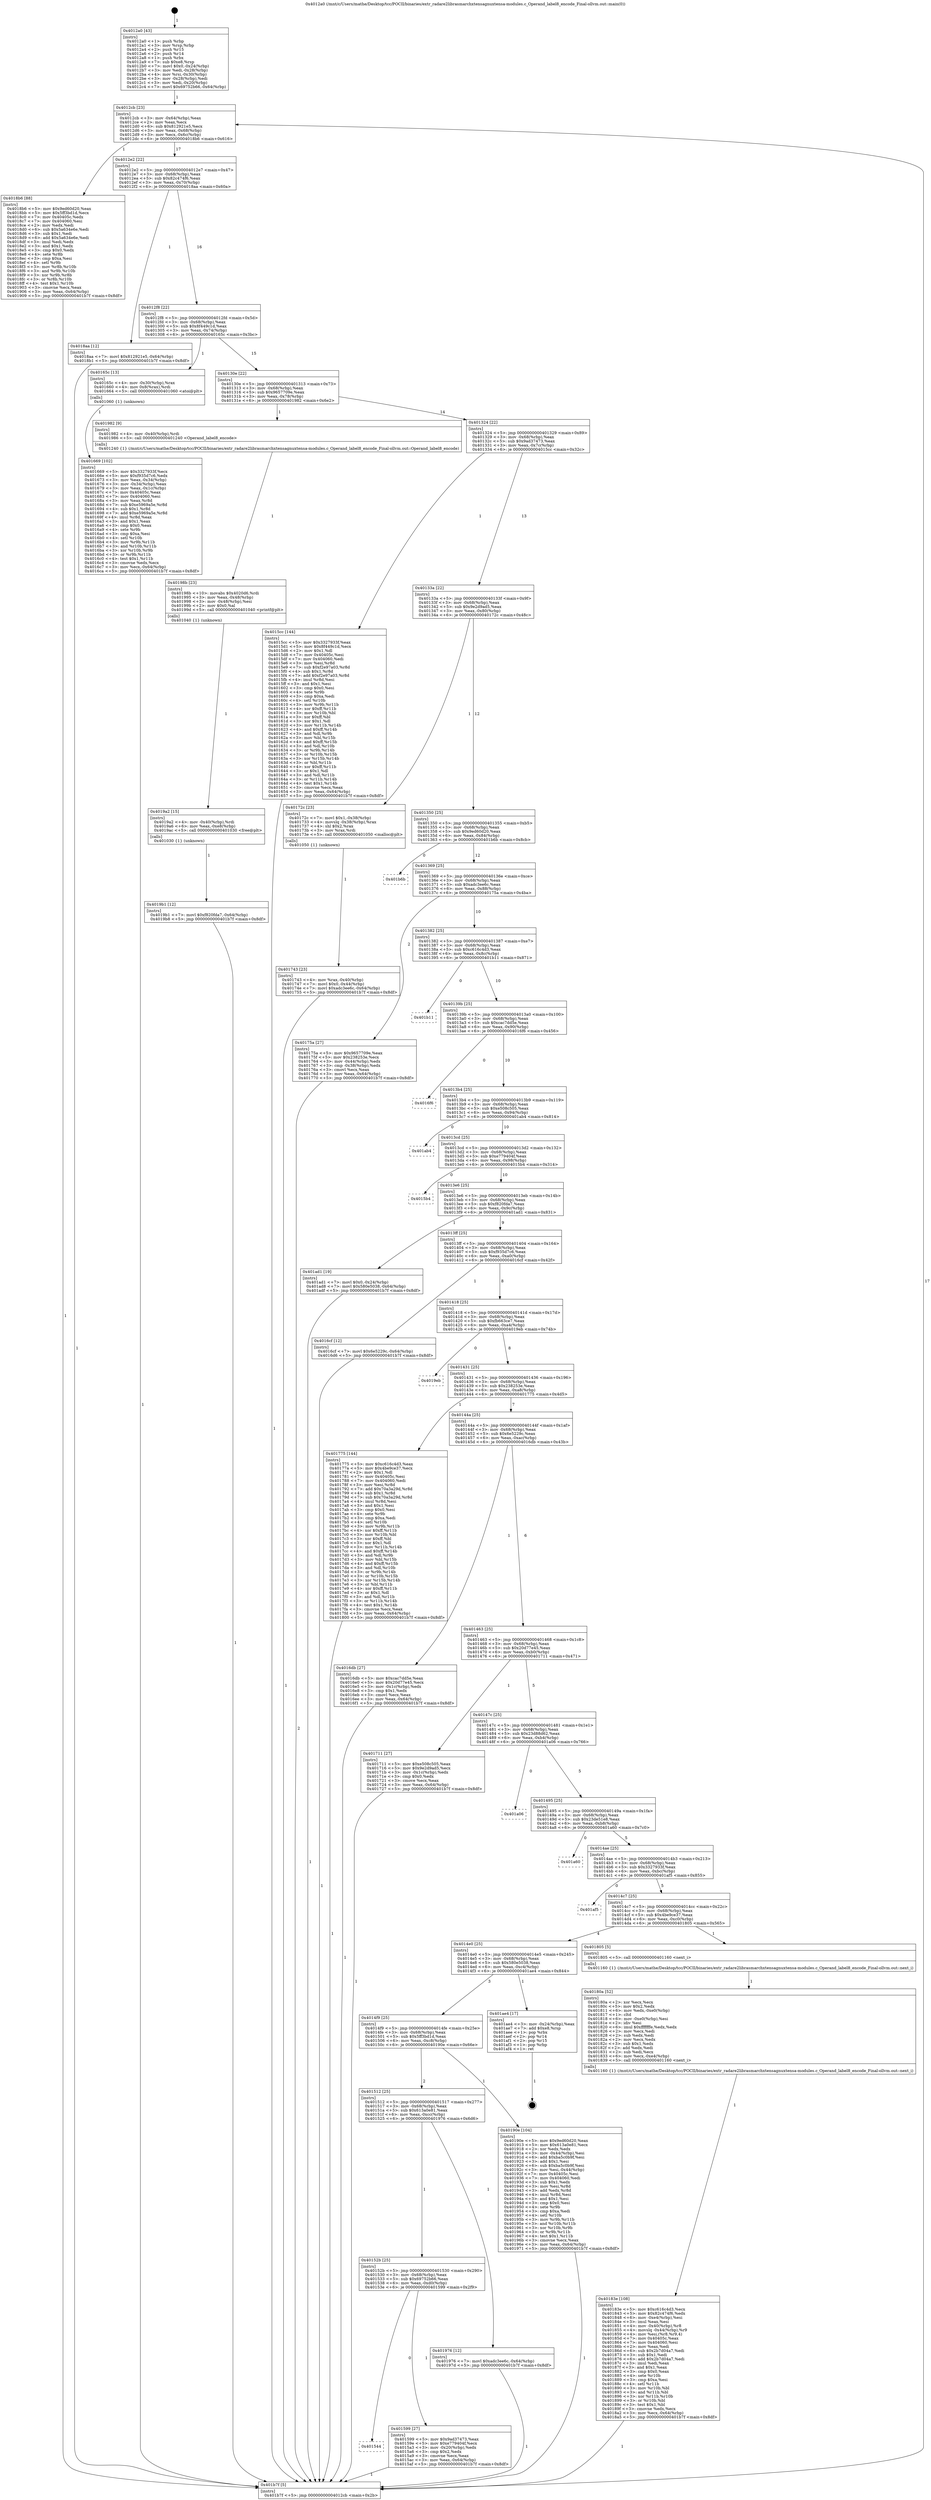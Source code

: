 digraph "0x4012a0" {
  label = "0x4012a0 (/mnt/c/Users/mathe/Desktop/tcc/POCII/binaries/extr_radare2librasmarchxtensagnuxtensa-modules.c_Operand_label8_encode_Final-ollvm.out::main(0))"
  labelloc = "t"
  node[shape=record]

  Entry [label="",width=0.3,height=0.3,shape=circle,fillcolor=black,style=filled]
  "0x4012cb" [label="{
     0x4012cb [23]\l
     | [instrs]\l
     &nbsp;&nbsp;0x4012cb \<+3\>: mov -0x64(%rbp),%eax\l
     &nbsp;&nbsp;0x4012ce \<+2\>: mov %eax,%ecx\l
     &nbsp;&nbsp;0x4012d0 \<+6\>: sub $0x812921e5,%ecx\l
     &nbsp;&nbsp;0x4012d6 \<+3\>: mov %eax,-0x68(%rbp)\l
     &nbsp;&nbsp;0x4012d9 \<+3\>: mov %ecx,-0x6c(%rbp)\l
     &nbsp;&nbsp;0x4012dc \<+6\>: je 00000000004018b6 \<main+0x616\>\l
  }"]
  "0x4018b6" [label="{
     0x4018b6 [88]\l
     | [instrs]\l
     &nbsp;&nbsp;0x4018b6 \<+5\>: mov $0x9ed60d20,%eax\l
     &nbsp;&nbsp;0x4018bb \<+5\>: mov $0x5ff3bd1d,%ecx\l
     &nbsp;&nbsp;0x4018c0 \<+7\>: mov 0x40405c,%edx\l
     &nbsp;&nbsp;0x4018c7 \<+7\>: mov 0x404060,%esi\l
     &nbsp;&nbsp;0x4018ce \<+2\>: mov %edx,%edi\l
     &nbsp;&nbsp;0x4018d0 \<+6\>: sub $0x5a634e6e,%edi\l
     &nbsp;&nbsp;0x4018d6 \<+3\>: sub $0x1,%edi\l
     &nbsp;&nbsp;0x4018d9 \<+6\>: add $0x5a634e6e,%edi\l
     &nbsp;&nbsp;0x4018df \<+3\>: imul %edi,%edx\l
     &nbsp;&nbsp;0x4018e2 \<+3\>: and $0x1,%edx\l
     &nbsp;&nbsp;0x4018e5 \<+3\>: cmp $0x0,%edx\l
     &nbsp;&nbsp;0x4018e8 \<+4\>: sete %r8b\l
     &nbsp;&nbsp;0x4018ec \<+3\>: cmp $0xa,%esi\l
     &nbsp;&nbsp;0x4018ef \<+4\>: setl %r9b\l
     &nbsp;&nbsp;0x4018f3 \<+3\>: mov %r8b,%r10b\l
     &nbsp;&nbsp;0x4018f6 \<+3\>: and %r9b,%r10b\l
     &nbsp;&nbsp;0x4018f9 \<+3\>: xor %r9b,%r8b\l
     &nbsp;&nbsp;0x4018fc \<+3\>: or %r8b,%r10b\l
     &nbsp;&nbsp;0x4018ff \<+4\>: test $0x1,%r10b\l
     &nbsp;&nbsp;0x401903 \<+3\>: cmovne %ecx,%eax\l
     &nbsp;&nbsp;0x401906 \<+3\>: mov %eax,-0x64(%rbp)\l
     &nbsp;&nbsp;0x401909 \<+5\>: jmp 0000000000401b7f \<main+0x8df\>\l
  }"]
  "0x4012e2" [label="{
     0x4012e2 [22]\l
     | [instrs]\l
     &nbsp;&nbsp;0x4012e2 \<+5\>: jmp 00000000004012e7 \<main+0x47\>\l
     &nbsp;&nbsp;0x4012e7 \<+3\>: mov -0x68(%rbp),%eax\l
     &nbsp;&nbsp;0x4012ea \<+5\>: sub $0x82c474f6,%eax\l
     &nbsp;&nbsp;0x4012ef \<+3\>: mov %eax,-0x70(%rbp)\l
     &nbsp;&nbsp;0x4012f2 \<+6\>: je 00000000004018aa \<main+0x60a\>\l
  }"]
  Exit [label="",width=0.3,height=0.3,shape=circle,fillcolor=black,style=filled,peripheries=2]
  "0x4018aa" [label="{
     0x4018aa [12]\l
     | [instrs]\l
     &nbsp;&nbsp;0x4018aa \<+7\>: movl $0x812921e5,-0x64(%rbp)\l
     &nbsp;&nbsp;0x4018b1 \<+5\>: jmp 0000000000401b7f \<main+0x8df\>\l
  }"]
  "0x4012f8" [label="{
     0x4012f8 [22]\l
     | [instrs]\l
     &nbsp;&nbsp;0x4012f8 \<+5\>: jmp 00000000004012fd \<main+0x5d\>\l
     &nbsp;&nbsp;0x4012fd \<+3\>: mov -0x68(%rbp),%eax\l
     &nbsp;&nbsp;0x401300 \<+5\>: sub $0x8f449c1d,%eax\l
     &nbsp;&nbsp;0x401305 \<+3\>: mov %eax,-0x74(%rbp)\l
     &nbsp;&nbsp;0x401308 \<+6\>: je 000000000040165c \<main+0x3bc\>\l
  }"]
  "0x4019b1" [label="{
     0x4019b1 [12]\l
     | [instrs]\l
     &nbsp;&nbsp;0x4019b1 \<+7\>: movl $0xf820fda7,-0x64(%rbp)\l
     &nbsp;&nbsp;0x4019b8 \<+5\>: jmp 0000000000401b7f \<main+0x8df\>\l
  }"]
  "0x40165c" [label="{
     0x40165c [13]\l
     | [instrs]\l
     &nbsp;&nbsp;0x40165c \<+4\>: mov -0x30(%rbp),%rax\l
     &nbsp;&nbsp;0x401660 \<+4\>: mov 0x8(%rax),%rdi\l
     &nbsp;&nbsp;0x401664 \<+5\>: call 0000000000401060 \<atoi@plt\>\l
     | [calls]\l
     &nbsp;&nbsp;0x401060 \{1\} (unknown)\l
  }"]
  "0x40130e" [label="{
     0x40130e [22]\l
     | [instrs]\l
     &nbsp;&nbsp;0x40130e \<+5\>: jmp 0000000000401313 \<main+0x73\>\l
     &nbsp;&nbsp;0x401313 \<+3\>: mov -0x68(%rbp),%eax\l
     &nbsp;&nbsp;0x401316 \<+5\>: sub $0x9657709e,%eax\l
     &nbsp;&nbsp;0x40131b \<+3\>: mov %eax,-0x78(%rbp)\l
     &nbsp;&nbsp;0x40131e \<+6\>: je 0000000000401982 \<main+0x6e2\>\l
  }"]
  "0x4019a2" [label="{
     0x4019a2 [15]\l
     | [instrs]\l
     &nbsp;&nbsp;0x4019a2 \<+4\>: mov -0x40(%rbp),%rdi\l
     &nbsp;&nbsp;0x4019a6 \<+6\>: mov %eax,-0xe8(%rbp)\l
     &nbsp;&nbsp;0x4019ac \<+5\>: call 0000000000401030 \<free@plt\>\l
     | [calls]\l
     &nbsp;&nbsp;0x401030 \{1\} (unknown)\l
  }"]
  "0x401982" [label="{
     0x401982 [9]\l
     | [instrs]\l
     &nbsp;&nbsp;0x401982 \<+4\>: mov -0x40(%rbp),%rdi\l
     &nbsp;&nbsp;0x401986 \<+5\>: call 0000000000401240 \<Operand_label8_encode\>\l
     | [calls]\l
     &nbsp;&nbsp;0x401240 \{1\} (/mnt/c/Users/mathe/Desktop/tcc/POCII/binaries/extr_radare2librasmarchxtensagnuxtensa-modules.c_Operand_label8_encode_Final-ollvm.out::Operand_label8_encode)\l
  }"]
  "0x401324" [label="{
     0x401324 [22]\l
     | [instrs]\l
     &nbsp;&nbsp;0x401324 \<+5\>: jmp 0000000000401329 \<main+0x89\>\l
     &nbsp;&nbsp;0x401329 \<+3\>: mov -0x68(%rbp),%eax\l
     &nbsp;&nbsp;0x40132c \<+5\>: sub $0x9ad37473,%eax\l
     &nbsp;&nbsp;0x401331 \<+3\>: mov %eax,-0x7c(%rbp)\l
     &nbsp;&nbsp;0x401334 \<+6\>: je 00000000004015cc \<main+0x32c\>\l
  }"]
  "0x40198b" [label="{
     0x40198b [23]\l
     | [instrs]\l
     &nbsp;&nbsp;0x40198b \<+10\>: movabs $0x4020d6,%rdi\l
     &nbsp;&nbsp;0x401995 \<+3\>: mov %eax,-0x48(%rbp)\l
     &nbsp;&nbsp;0x401998 \<+3\>: mov -0x48(%rbp),%esi\l
     &nbsp;&nbsp;0x40199b \<+2\>: mov $0x0,%al\l
     &nbsp;&nbsp;0x40199d \<+5\>: call 0000000000401040 \<printf@plt\>\l
     | [calls]\l
     &nbsp;&nbsp;0x401040 \{1\} (unknown)\l
  }"]
  "0x4015cc" [label="{
     0x4015cc [144]\l
     | [instrs]\l
     &nbsp;&nbsp;0x4015cc \<+5\>: mov $0x3327933f,%eax\l
     &nbsp;&nbsp;0x4015d1 \<+5\>: mov $0x8f449c1d,%ecx\l
     &nbsp;&nbsp;0x4015d6 \<+2\>: mov $0x1,%dl\l
     &nbsp;&nbsp;0x4015d8 \<+7\>: mov 0x40405c,%esi\l
     &nbsp;&nbsp;0x4015df \<+7\>: mov 0x404060,%edi\l
     &nbsp;&nbsp;0x4015e6 \<+3\>: mov %esi,%r8d\l
     &nbsp;&nbsp;0x4015e9 \<+7\>: sub $0xf2e97a03,%r8d\l
     &nbsp;&nbsp;0x4015f0 \<+4\>: sub $0x1,%r8d\l
     &nbsp;&nbsp;0x4015f4 \<+7\>: add $0xf2e97a03,%r8d\l
     &nbsp;&nbsp;0x4015fb \<+4\>: imul %r8d,%esi\l
     &nbsp;&nbsp;0x4015ff \<+3\>: and $0x1,%esi\l
     &nbsp;&nbsp;0x401602 \<+3\>: cmp $0x0,%esi\l
     &nbsp;&nbsp;0x401605 \<+4\>: sete %r9b\l
     &nbsp;&nbsp;0x401609 \<+3\>: cmp $0xa,%edi\l
     &nbsp;&nbsp;0x40160c \<+4\>: setl %r10b\l
     &nbsp;&nbsp;0x401610 \<+3\>: mov %r9b,%r11b\l
     &nbsp;&nbsp;0x401613 \<+4\>: xor $0xff,%r11b\l
     &nbsp;&nbsp;0x401617 \<+3\>: mov %r10b,%bl\l
     &nbsp;&nbsp;0x40161a \<+3\>: xor $0xff,%bl\l
     &nbsp;&nbsp;0x40161d \<+3\>: xor $0x1,%dl\l
     &nbsp;&nbsp;0x401620 \<+3\>: mov %r11b,%r14b\l
     &nbsp;&nbsp;0x401623 \<+4\>: and $0xff,%r14b\l
     &nbsp;&nbsp;0x401627 \<+3\>: and %dl,%r9b\l
     &nbsp;&nbsp;0x40162a \<+3\>: mov %bl,%r15b\l
     &nbsp;&nbsp;0x40162d \<+4\>: and $0xff,%r15b\l
     &nbsp;&nbsp;0x401631 \<+3\>: and %dl,%r10b\l
     &nbsp;&nbsp;0x401634 \<+3\>: or %r9b,%r14b\l
     &nbsp;&nbsp;0x401637 \<+3\>: or %r10b,%r15b\l
     &nbsp;&nbsp;0x40163a \<+3\>: xor %r15b,%r14b\l
     &nbsp;&nbsp;0x40163d \<+3\>: or %bl,%r11b\l
     &nbsp;&nbsp;0x401640 \<+4\>: xor $0xff,%r11b\l
     &nbsp;&nbsp;0x401644 \<+3\>: or $0x1,%dl\l
     &nbsp;&nbsp;0x401647 \<+3\>: and %dl,%r11b\l
     &nbsp;&nbsp;0x40164a \<+3\>: or %r11b,%r14b\l
     &nbsp;&nbsp;0x40164d \<+4\>: test $0x1,%r14b\l
     &nbsp;&nbsp;0x401651 \<+3\>: cmovne %ecx,%eax\l
     &nbsp;&nbsp;0x401654 \<+3\>: mov %eax,-0x64(%rbp)\l
     &nbsp;&nbsp;0x401657 \<+5\>: jmp 0000000000401b7f \<main+0x8df\>\l
  }"]
  "0x40133a" [label="{
     0x40133a [22]\l
     | [instrs]\l
     &nbsp;&nbsp;0x40133a \<+5\>: jmp 000000000040133f \<main+0x9f\>\l
     &nbsp;&nbsp;0x40133f \<+3\>: mov -0x68(%rbp),%eax\l
     &nbsp;&nbsp;0x401342 \<+5\>: sub $0x9e2d9ad5,%eax\l
     &nbsp;&nbsp;0x401347 \<+3\>: mov %eax,-0x80(%rbp)\l
     &nbsp;&nbsp;0x40134a \<+6\>: je 000000000040172c \<main+0x48c\>\l
  }"]
  "0x40183e" [label="{
     0x40183e [108]\l
     | [instrs]\l
     &nbsp;&nbsp;0x40183e \<+5\>: mov $0xc616c4d3,%ecx\l
     &nbsp;&nbsp;0x401843 \<+5\>: mov $0x82c474f6,%edx\l
     &nbsp;&nbsp;0x401848 \<+6\>: mov -0xe4(%rbp),%esi\l
     &nbsp;&nbsp;0x40184e \<+3\>: imul %eax,%esi\l
     &nbsp;&nbsp;0x401851 \<+4\>: mov -0x40(%rbp),%r8\l
     &nbsp;&nbsp;0x401855 \<+4\>: movslq -0x44(%rbp),%r9\l
     &nbsp;&nbsp;0x401859 \<+4\>: mov %esi,(%r8,%r9,4)\l
     &nbsp;&nbsp;0x40185d \<+7\>: mov 0x40405c,%eax\l
     &nbsp;&nbsp;0x401864 \<+7\>: mov 0x404060,%esi\l
     &nbsp;&nbsp;0x40186b \<+2\>: mov %eax,%edi\l
     &nbsp;&nbsp;0x40186d \<+6\>: sub $0x2b7d04a7,%edi\l
     &nbsp;&nbsp;0x401873 \<+3\>: sub $0x1,%edi\l
     &nbsp;&nbsp;0x401876 \<+6\>: add $0x2b7d04a7,%edi\l
     &nbsp;&nbsp;0x40187c \<+3\>: imul %edi,%eax\l
     &nbsp;&nbsp;0x40187f \<+3\>: and $0x1,%eax\l
     &nbsp;&nbsp;0x401882 \<+3\>: cmp $0x0,%eax\l
     &nbsp;&nbsp;0x401885 \<+4\>: sete %r10b\l
     &nbsp;&nbsp;0x401889 \<+3\>: cmp $0xa,%esi\l
     &nbsp;&nbsp;0x40188c \<+4\>: setl %r11b\l
     &nbsp;&nbsp;0x401890 \<+3\>: mov %r10b,%bl\l
     &nbsp;&nbsp;0x401893 \<+3\>: and %r11b,%bl\l
     &nbsp;&nbsp;0x401896 \<+3\>: xor %r11b,%r10b\l
     &nbsp;&nbsp;0x401899 \<+3\>: or %r10b,%bl\l
     &nbsp;&nbsp;0x40189c \<+3\>: test $0x1,%bl\l
     &nbsp;&nbsp;0x40189f \<+3\>: cmovne %edx,%ecx\l
     &nbsp;&nbsp;0x4018a2 \<+3\>: mov %ecx,-0x64(%rbp)\l
     &nbsp;&nbsp;0x4018a5 \<+5\>: jmp 0000000000401b7f \<main+0x8df\>\l
  }"]
  "0x40172c" [label="{
     0x40172c [23]\l
     | [instrs]\l
     &nbsp;&nbsp;0x40172c \<+7\>: movl $0x1,-0x38(%rbp)\l
     &nbsp;&nbsp;0x401733 \<+4\>: movslq -0x38(%rbp),%rax\l
     &nbsp;&nbsp;0x401737 \<+4\>: shl $0x2,%rax\l
     &nbsp;&nbsp;0x40173b \<+3\>: mov %rax,%rdi\l
     &nbsp;&nbsp;0x40173e \<+5\>: call 0000000000401050 \<malloc@plt\>\l
     | [calls]\l
     &nbsp;&nbsp;0x401050 \{1\} (unknown)\l
  }"]
  "0x401350" [label="{
     0x401350 [25]\l
     | [instrs]\l
     &nbsp;&nbsp;0x401350 \<+5\>: jmp 0000000000401355 \<main+0xb5\>\l
     &nbsp;&nbsp;0x401355 \<+3\>: mov -0x68(%rbp),%eax\l
     &nbsp;&nbsp;0x401358 \<+5\>: sub $0x9ed60d20,%eax\l
     &nbsp;&nbsp;0x40135d \<+6\>: mov %eax,-0x84(%rbp)\l
     &nbsp;&nbsp;0x401363 \<+6\>: je 0000000000401b6b \<main+0x8cb\>\l
  }"]
  "0x40180a" [label="{
     0x40180a [52]\l
     | [instrs]\l
     &nbsp;&nbsp;0x40180a \<+2\>: xor %ecx,%ecx\l
     &nbsp;&nbsp;0x40180c \<+5\>: mov $0x2,%edx\l
     &nbsp;&nbsp;0x401811 \<+6\>: mov %edx,-0xe0(%rbp)\l
     &nbsp;&nbsp;0x401817 \<+1\>: cltd\l
     &nbsp;&nbsp;0x401818 \<+6\>: mov -0xe0(%rbp),%esi\l
     &nbsp;&nbsp;0x40181e \<+2\>: idiv %esi\l
     &nbsp;&nbsp;0x401820 \<+6\>: imul $0xfffffffe,%edx,%edx\l
     &nbsp;&nbsp;0x401826 \<+2\>: mov %ecx,%edi\l
     &nbsp;&nbsp;0x401828 \<+2\>: sub %edx,%edi\l
     &nbsp;&nbsp;0x40182a \<+2\>: mov %ecx,%edx\l
     &nbsp;&nbsp;0x40182c \<+3\>: sub $0x1,%edx\l
     &nbsp;&nbsp;0x40182f \<+2\>: add %edx,%edi\l
     &nbsp;&nbsp;0x401831 \<+2\>: sub %edi,%ecx\l
     &nbsp;&nbsp;0x401833 \<+6\>: mov %ecx,-0xe4(%rbp)\l
     &nbsp;&nbsp;0x401839 \<+5\>: call 0000000000401160 \<next_i\>\l
     | [calls]\l
     &nbsp;&nbsp;0x401160 \{1\} (/mnt/c/Users/mathe/Desktop/tcc/POCII/binaries/extr_radare2librasmarchxtensagnuxtensa-modules.c_Operand_label8_encode_Final-ollvm.out::next_i)\l
  }"]
  "0x401b6b" [label="{
     0x401b6b\l
  }", style=dashed]
  "0x401369" [label="{
     0x401369 [25]\l
     | [instrs]\l
     &nbsp;&nbsp;0x401369 \<+5\>: jmp 000000000040136e \<main+0xce\>\l
     &nbsp;&nbsp;0x40136e \<+3\>: mov -0x68(%rbp),%eax\l
     &nbsp;&nbsp;0x401371 \<+5\>: sub $0xadc3ee6c,%eax\l
     &nbsp;&nbsp;0x401376 \<+6\>: mov %eax,-0x88(%rbp)\l
     &nbsp;&nbsp;0x40137c \<+6\>: je 000000000040175a \<main+0x4ba\>\l
  }"]
  "0x401743" [label="{
     0x401743 [23]\l
     | [instrs]\l
     &nbsp;&nbsp;0x401743 \<+4\>: mov %rax,-0x40(%rbp)\l
     &nbsp;&nbsp;0x401747 \<+7\>: movl $0x0,-0x44(%rbp)\l
     &nbsp;&nbsp;0x40174e \<+7\>: movl $0xadc3ee6c,-0x64(%rbp)\l
     &nbsp;&nbsp;0x401755 \<+5\>: jmp 0000000000401b7f \<main+0x8df\>\l
  }"]
  "0x40175a" [label="{
     0x40175a [27]\l
     | [instrs]\l
     &nbsp;&nbsp;0x40175a \<+5\>: mov $0x9657709e,%eax\l
     &nbsp;&nbsp;0x40175f \<+5\>: mov $0x238253e,%ecx\l
     &nbsp;&nbsp;0x401764 \<+3\>: mov -0x44(%rbp),%edx\l
     &nbsp;&nbsp;0x401767 \<+3\>: cmp -0x38(%rbp),%edx\l
     &nbsp;&nbsp;0x40176a \<+3\>: cmovl %ecx,%eax\l
     &nbsp;&nbsp;0x40176d \<+3\>: mov %eax,-0x64(%rbp)\l
     &nbsp;&nbsp;0x401770 \<+5\>: jmp 0000000000401b7f \<main+0x8df\>\l
  }"]
  "0x401382" [label="{
     0x401382 [25]\l
     | [instrs]\l
     &nbsp;&nbsp;0x401382 \<+5\>: jmp 0000000000401387 \<main+0xe7\>\l
     &nbsp;&nbsp;0x401387 \<+3\>: mov -0x68(%rbp),%eax\l
     &nbsp;&nbsp;0x40138a \<+5\>: sub $0xc616c4d3,%eax\l
     &nbsp;&nbsp;0x40138f \<+6\>: mov %eax,-0x8c(%rbp)\l
     &nbsp;&nbsp;0x401395 \<+6\>: je 0000000000401b11 \<main+0x871\>\l
  }"]
  "0x401669" [label="{
     0x401669 [102]\l
     | [instrs]\l
     &nbsp;&nbsp;0x401669 \<+5\>: mov $0x3327933f,%ecx\l
     &nbsp;&nbsp;0x40166e \<+5\>: mov $0xf935d7c6,%edx\l
     &nbsp;&nbsp;0x401673 \<+3\>: mov %eax,-0x34(%rbp)\l
     &nbsp;&nbsp;0x401676 \<+3\>: mov -0x34(%rbp),%eax\l
     &nbsp;&nbsp;0x401679 \<+3\>: mov %eax,-0x1c(%rbp)\l
     &nbsp;&nbsp;0x40167c \<+7\>: mov 0x40405c,%eax\l
     &nbsp;&nbsp;0x401683 \<+7\>: mov 0x404060,%esi\l
     &nbsp;&nbsp;0x40168a \<+3\>: mov %eax,%r8d\l
     &nbsp;&nbsp;0x40168d \<+7\>: sub $0xe5969a5e,%r8d\l
     &nbsp;&nbsp;0x401694 \<+4\>: sub $0x1,%r8d\l
     &nbsp;&nbsp;0x401698 \<+7\>: add $0xe5969a5e,%r8d\l
     &nbsp;&nbsp;0x40169f \<+4\>: imul %r8d,%eax\l
     &nbsp;&nbsp;0x4016a3 \<+3\>: and $0x1,%eax\l
     &nbsp;&nbsp;0x4016a6 \<+3\>: cmp $0x0,%eax\l
     &nbsp;&nbsp;0x4016a9 \<+4\>: sete %r9b\l
     &nbsp;&nbsp;0x4016ad \<+3\>: cmp $0xa,%esi\l
     &nbsp;&nbsp;0x4016b0 \<+4\>: setl %r10b\l
     &nbsp;&nbsp;0x4016b4 \<+3\>: mov %r9b,%r11b\l
     &nbsp;&nbsp;0x4016b7 \<+3\>: and %r10b,%r11b\l
     &nbsp;&nbsp;0x4016ba \<+3\>: xor %r10b,%r9b\l
     &nbsp;&nbsp;0x4016bd \<+3\>: or %r9b,%r11b\l
     &nbsp;&nbsp;0x4016c0 \<+4\>: test $0x1,%r11b\l
     &nbsp;&nbsp;0x4016c4 \<+3\>: cmovne %edx,%ecx\l
     &nbsp;&nbsp;0x4016c7 \<+3\>: mov %ecx,-0x64(%rbp)\l
     &nbsp;&nbsp;0x4016ca \<+5\>: jmp 0000000000401b7f \<main+0x8df\>\l
  }"]
  "0x401b11" [label="{
     0x401b11\l
  }", style=dashed]
  "0x40139b" [label="{
     0x40139b [25]\l
     | [instrs]\l
     &nbsp;&nbsp;0x40139b \<+5\>: jmp 00000000004013a0 \<main+0x100\>\l
     &nbsp;&nbsp;0x4013a0 \<+3\>: mov -0x68(%rbp),%eax\l
     &nbsp;&nbsp;0x4013a3 \<+5\>: sub $0xcac7dd5e,%eax\l
     &nbsp;&nbsp;0x4013a8 \<+6\>: mov %eax,-0x90(%rbp)\l
     &nbsp;&nbsp;0x4013ae \<+6\>: je 00000000004016f6 \<main+0x456\>\l
  }"]
  "0x4012a0" [label="{
     0x4012a0 [43]\l
     | [instrs]\l
     &nbsp;&nbsp;0x4012a0 \<+1\>: push %rbp\l
     &nbsp;&nbsp;0x4012a1 \<+3\>: mov %rsp,%rbp\l
     &nbsp;&nbsp;0x4012a4 \<+2\>: push %r15\l
     &nbsp;&nbsp;0x4012a6 \<+2\>: push %r14\l
     &nbsp;&nbsp;0x4012a8 \<+1\>: push %rbx\l
     &nbsp;&nbsp;0x4012a9 \<+7\>: sub $0xe8,%rsp\l
     &nbsp;&nbsp;0x4012b0 \<+7\>: movl $0x0,-0x24(%rbp)\l
     &nbsp;&nbsp;0x4012b7 \<+3\>: mov %edi,-0x28(%rbp)\l
     &nbsp;&nbsp;0x4012ba \<+4\>: mov %rsi,-0x30(%rbp)\l
     &nbsp;&nbsp;0x4012be \<+3\>: mov -0x28(%rbp),%edi\l
     &nbsp;&nbsp;0x4012c1 \<+3\>: mov %edi,-0x20(%rbp)\l
     &nbsp;&nbsp;0x4012c4 \<+7\>: movl $0x69752b66,-0x64(%rbp)\l
  }"]
  "0x4016f6" [label="{
     0x4016f6\l
  }", style=dashed]
  "0x4013b4" [label="{
     0x4013b4 [25]\l
     | [instrs]\l
     &nbsp;&nbsp;0x4013b4 \<+5\>: jmp 00000000004013b9 \<main+0x119\>\l
     &nbsp;&nbsp;0x4013b9 \<+3\>: mov -0x68(%rbp),%eax\l
     &nbsp;&nbsp;0x4013bc \<+5\>: sub $0xe508c505,%eax\l
     &nbsp;&nbsp;0x4013c1 \<+6\>: mov %eax,-0x94(%rbp)\l
     &nbsp;&nbsp;0x4013c7 \<+6\>: je 0000000000401ab4 \<main+0x814\>\l
  }"]
  "0x401b7f" [label="{
     0x401b7f [5]\l
     | [instrs]\l
     &nbsp;&nbsp;0x401b7f \<+5\>: jmp 00000000004012cb \<main+0x2b\>\l
  }"]
  "0x401ab4" [label="{
     0x401ab4\l
  }", style=dashed]
  "0x4013cd" [label="{
     0x4013cd [25]\l
     | [instrs]\l
     &nbsp;&nbsp;0x4013cd \<+5\>: jmp 00000000004013d2 \<main+0x132\>\l
     &nbsp;&nbsp;0x4013d2 \<+3\>: mov -0x68(%rbp),%eax\l
     &nbsp;&nbsp;0x4013d5 \<+5\>: sub $0xe779404f,%eax\l
     &nbsp;&nbsp;0x4013da \<+6\>: mov %eax,-0x98(%rbp)\l
     &nbsp;&nbsp;0x4013e0 \<+6\>: je 00000000004015b4 \<main+0x314\>\l
  }"]
  "0x401544" [label="{
     0x401544\l
  }", style=dashed]
  "0x4015b4" [label="{
     0x4015b4\l
  }", style=dashed]
  "0x4013e6" [label="{
     0x4013e6 [25]\l
     | [instrs]\l
     &nbsp;&nbsp;0x4013e6 \<+5\>: jmp 00000000004013eb \<main+0x14b\>\l
     &nbsp;&nbsp;0x4013eb \<+3\>: mov -0x68(%rbp),%eax\l
     &nbsp;&nbsp;0x4013ee \<+5\>: sub $0xf820fda7,%eax\l
     &nbsp;&nbsp;0x4013f3 \<+6\>: mov %eax,-0x9c(%rbp)\l
     &nbsp;&nbsp;0x4013f9 \<+6\>: je 0000000000401ad1 \<main+0x831\>\l
  }"]
  "0x401599" [label="{
     0x401599 [27]\l
     | [instrs]\l
     &nbsp;&nbsp;0x401599 \<+5\>: mov $0x9ad37473,%eax\l
     &nbsp;&nbsp;0x40159e \<+5\>: mov $0xe779404f,%ecx\l
     &nbsp;&nbsp;0x4015a3 \<+3\>: mov -0x20(%rbp),%edx\l
     &nbsp;&nbsp;0x4015a6 \<+3\>: cmp $0x2,%edx\l
     &nbsp;&nbsp;0x4015a9 \<+3\>: cmovne %ecx,%eax\l
     &nbsp;&nbsp;0x4015ac \<+3\>: mov %eax,-0x64(%rbp)\l
     &nbsp;&nbsp;0x4015af \<+5\>: jmp 0000000000401b7f \<main+0x8df\>\l
  }"]
  "0x401ad1" [label="{
     0x401ad1 [19]\l
     | [instrs]\l
     &nbsp;&nbsp;0x401ad1 \<+7\>: movl $0x0,-0x24(%rbp)\l
     &nbsp;&nbsp;0x401ad8 \<+7\>: movl $0x580e5038,-0x64(%rbp)\l
     &nbsp;&nbsp;0x401adf \<+5\>: jmp 0000000000401b7f \<main+0x8df\>\l
  }"]
  "0x4013ff" [label="{
     0x4013ff [25]\l
     | [instrs]\l
     &nbsp;&nbsp;0x4013ff \<+5\>: jmp 0000000000401404 \<main+0x164\>\l
     &nbsp;&nbsp;0x401404 \<+3\>: mov -0x68(%rbp),%eax\l
     &nbsp;&nbsp;0x401407 \<+5\>: sub $0xf935d7c6,%eax\l
     &nbsp;&nbsp;0x40140c \<+6\>: mov %eax,-0xa0(%rbp)\l
     &nbsp;&nbsp;0x401412 \<+6\>: je 00000000004016cf \<main+0x42f\>\l
  }"]
  "0x40152b" [label="{
     0x40152b [25]\l
     | [instrs]\l
     &nbsp;&nbsp;0x40152b \<+5\>: jmp 0000000000401530 \<main+0x290\>\l
     &nbsp;&nbsp;0x401530 \<+3\>: mov -0x68(%rbp),%eax\l
     &nbsp;&nbsp;0x401533 \<+5\>: sub $0x69752b66,%eax\l
     &nbsp;&nbsp;0x401538 \<+6\>: mov %eax,-0xd0(%rbp)\l
     &nbsp;&nbsp;0x40153e \<+6\>: je 0000000000401599 \<main+0x2f9\>\l
  }"]
  "0x4016cf" [label="{
     0x4016cf [12]\l
     | [instrs]\l
     &nbsp;&nbsp;0x4016cf \<+7\>: movl $0x6e5229c,-0x64(%rbp)\l
     &nbsp;&nbsp;0x4016d6 \<+5\>: jmp 0000000000401b7f \<main+0x8df\>\l
  }"]
  "0x401418" [label="{
     0x401418 [25]\l
     | [instrs]\l
     &nbsp;&nbsp;0x401418 \<+5\>: jmp 000000000040141d \<main+0x17d\>\l
     &nbsp;&nbsp;0x40141d \<+3\>: mov -0x68(%rbp),%eax\l
     &nbsp;&nbsp;0x401420 \<+5\>: sub $0xfb663ce7,%eax\l
     &nbsp;&nbsp;0x401425 \<+6\>: mov %eax,-0xa4(%rbp)\l
     &nbsp;&nbsp;0x40142b \<+6\>: je 00000000004019eb \<main+0x74b\>\l
  }"]
  "0x401976" [label="{
     0x401976 [12]\l
     | [instrs]\l
     &nbsp;&nbsp;0x401976 \<+7\>: movl $0xadc3ee6c,-0x64(%rbp)\l
     &nbsp;&nbsp;0x40197d \<+5\>: jmp 0000000000401b7f \<main+0x8df\>\l
  }"]
  "0x4019eb" [label="{
     0x4019eb\l
  }", style=dashed]
  "0x401431" [label="{
     0x401431 [25]\l
     | [instrs]\l
     &nbsp;&nbsp;0x401431 \<+5\>: jmp 0000000000401436 \<main+0x196\>\l
     &nbsp;&nbsp;0x401436 \<+3\>: mov -0x68(%rbp),%eax\l
     &nbsp;&nbsp;0x401439 \<+5\>: sub $0x238253e,%eax\l
     &nbsp;&nbsp;0x40143e \<+6\>: mov %eax,-0xa8(%rbp)\l
     &nbsp;&nbsp;0x401444 \<+6\>: je 0000000000401775 \<main+0x4d5\>\l
  }"]
  "0x401512" [label="{
     0x401512 [25]\l
     | [instrs]\l
     &nbsp;&nbsp;0x401512 \<+5\>: jmp 0000000000401517 \<main+0x277\>\l
     &nbsp;&nbsp;0x401517 \<+3\>: mov -0x68(%rbp),%eax\l
     &nbsp;&nbsp;0x40151a \<+5\>: sub $0x613a0e81,%eax\l
     &nbsp;&nbsp;0x40151f \<+6\>: mov %eax,-0xcc(%rbp)\l
     &nbsp;&nbsp;0x401525 \<+6\>: je 0000000000401976 \<main+0x6d6\>\l
  }"]
  "0x401775" [label="{
     0x401775 [144]\l
     | [instrs]\l
     &nbsp;&nbsp;0x401775 \<+5\>: mov $0xc616c4d3,%eax\l
     &nbsp;&nbsp;0x40177a \<+5\>: mov $0x4be9ce37,%ecx\l
     &nbsp;&nbsp;0x40177f \<+2\>: mov $0x1,%dl\l
     &nbsp;&nbsp;0x401781 \<+7\>: mov 0x40405c,%esi\l
     &nbsp;&nbsp;0x401788 \<+7\>: mov 0x404060,%edi\l
     &nbsp;&nbsp;0x40178f \<+3\>: mov %esi,%r8d\l
     &nbsp;&nbsp;0x401792 \<+7\>: add $0x70a3a29d,%r8d\l
     &nbsp;&nbsp;0x401799 \<+4\>: sub $0x1,%r8d\l
     &nbsp;&nbsp;0x40179d \<+7\>: sub $0x70a3a29d,%r8d\l
     &nbsp;&nbsp;0x4017a4 \<+4\>: imul %r8d,%esi\l
     &nbsp;&nbsp;0x4017a8 \<+3\>: and $0x1,%esi\l
     &nbsp;&nbsp;0x4017ab \<+3\>: cmp $0x0,%esi\l
     &nbsp;&nbsp;0x4017ae \<+4\>: sete %r9b\l
     &nbsp;&nbsp;0x4017b2 \<+3\>: cmp $0xa,%edi\l
     &nbsp;&nbsp;0x4017b5 \<+4\>: setl %r10b\l
     &nbsp;&nbsp;0x4017b9 \<+3\>: mov %r9b,%r11b\l
     &nbsp;&nbsp;0x4017bc \<+4\>: xor $0xff,%r11b\l
     &nbsp;&nbsp;0x4017c0 \<+3\>: mov %r10b,%bl\l
     &nbsp;&nbsp;0x4017c3 \<+3\>: xor $0xff,%bl\l
     &nbsp;&nbsp;0x4017c6 \<+3\>: xor $0x1,%dl\l
     &nbsp;&nbsp;0x4017c9 \<+3\>: mov %r11b,%r14b\l
     &nbsp;&nbsp;0x4017cc \<+4\>: and $0xff,%r14b\l
     &nbsp;&nbsp;0x4017d0 \<+3\>: and %dl,%r9b\l
     &nbsp;&nbsp;0x4017d3 \<+3\>: mov %bl,%r15b\l
     &nbsp;&nbsp;0x4017d6 \<+4\>: and $0xff,%r15b\l
     &nbsp;&nbsp;0x4017da \<+3\>: and %dl,%r10b\l
     &nbsp;&nbsp;0x4017dd \<+3\>: or %r9b,%r14b\l
     &nbsp;&nbsp;0x4017e0 \<+3\>: or %r10b,%r15b\l
     &nbsp;&nbsp;0x4017e3 \<+3\>: xor %r15b,%r14b\l
     &nbsp;&nbsp;0x4017e6 \<+3\>: or %bl,%r11b\l
     &nbsp;&nbsp;0x4017e9 \<+4\>: xor $0xff,%r11b\l
     &nbsp;&nbsp;0x4017ed \<+3\>: or $0x1,%dl\l
     &nbsp;&nbsp;0x4017f0 \<+3\>: and %dl,%r11b\l
     &nbsp;&nbsp;0x4017f3 \<+3\>: or %r11b,%r14b\l
     &nbsp;&nbsp;0x4017f6 \<+4\>: test $0x1,%r14b\l
     &nbsp;&nbsp;0x4017fa \<+3\>: cmovne %ecx,%eax\l
     &nbsp;&nbsp;0x4017fd \<+3\>: mov %eax,-0x64(%rbp)\l
     &nbsp;&nbsp;0x401800 \<+5\>: jmp 0000000000401b7f \<main+0x8df\>\l
  }"]
  "0x40144a" [label="{
     0x40144a [25]\l
     | [instrs]\l
     &nbsp;&nbsp;0x40144a \<+5\>: jmp 000000000040144f \<main+0x1af\>\l
     &nbsp;&nbsp;0x40144f \<+3\>: mov -0x68(%rbp),%eax\l
     &nbsp;&nbsp;0x401452 \<+5\>: sub $0x6e5229c,%eax\l
     &nbsp;&nbsp;0x401457 \<+6\>: mov %eax,-0xac(%rbp)\l
     &nbsp;&nbsp;0x40145d \<+6\>: je 00000000004016db \<main+0x43b\>\l
  }"]
  "0x40190e" [label="{
     0x40190e [104]\l
     | [instrs]\l
     &nbsp;&nbsp;0x40190e \<+5\>: mov $0x9ed60d20,%eax\l
     &nbsp;&nbsp;0x401913 \<+5\>: mov $0x613a0e81,%ecx\l
     &nbsp;&nbsp;0x401918 \<+2\>: xor %edx,%edx\l
     &nbsp;&nbsp;0x40191a \<+3\>: mov -0x44(%rbp),%esi\l
     &nbsp;&nbsp;0x40191d \<+6\>: add $0xba5c0b9f,%esi\l
     &nbsp;&nbsp;0x401923 \<+3\>: add $0x1,%esi\l
     &nbsp;&nbsp;0x401926 \<+6\>: sub $0xba5c0b9f,%esi\l
     &nbsp;&nbsp;0x40192c \<+3\>: mov %esi,-0x44(%rbp)\l
     &nbsp;&nbsp;0x40192f \<+7\>: mov 0x40405c,%esi\l
     &nbsp;&nbsp;0x401936 \<+7\>: mov 0x404060,%edi\l
     &nbsp;&nbsp;0x40193d \<+3\>: sub $0x1,%edx\l
     &nbsp;&nbsp;0x401940 \<+3\>: mov %esi,%r8d\l
     &nbsp;&nbsp;0x401943 \<+3\>: add %edx,%r8d\l
     &nbsp;&nbsp;0x401946 \<+4\>: imul %r8d,%esi\l
     &nbsp;&nbsp;0x40194a \<+3\>: and $0x1,%esi\l
     &nbsp;&nbsp;0x40194d \<+3\>: cmp $0x0,%esi\l
     &nbsp;&nbsp;0x401950 \<+4\>: sete %r9b\l
     &nbsp;&nbsp;0x401954 \<+3\>: cmp $0xa,%edi\l
     &nbsp;&nbsp;0x401957 \<+4\>: setl %r10b\l
     &nbsp;&nbsp;0x40195b \<+3\>: mov %r9b,%r11b\l
     &nbsp;&nbsp;0x40195e \<+3\>: and %r10b,%r11b\l
     &nbsp;&nbsp;0x401961 \<+3\>: xor %r10b,%r9b\l
     &nbsp;&nbsp;0x401964 \<+3\>: or %r9b,%r11b\l
     &nbsp;&nbsp;0x401967 \<+4\>: test $0x1,%r11b\l
     &nbsp;&nbsp;0x40196b \<+3\>: cmovne %ecx,%eax\l
     &nbsp;&nbsp;0x40196e \<+3\>: mov %eax,-0x64(%rbp)\l
     &nbsp;&nbsp;0x401971 \<+5\>: jmp 0000000000401b7f \<main+0x8df\>\l
  }"]
  "0x4016db" [label="{
     0x4016db [27]\l
     | [instrs]\l
     &nbsp;&nbsp;0x4016db \<+5\>: mov $0xcac7dd5e,%eax\l
     &nbsp;&nbsp;0x4016e0 \<+5\>: mov $0x20d77e45,%ecx\l
     &nbsp;&nbsp;0x4016e5 \<+3\>: mov -0x1c(%rbp),%edx\l
     &nbsp;&nbsp;0x4016e8 \<+3\>: cmp $0x1,%edx\l
     &nbsp;&nbsp;0x4016eb \<+3\>: cmovl %ecx,%eax\l
     &nbsp;&nbsp;0x4016ee \<+3\>: mov %eax,-0x64(%rbp)\l
     &nbsp;&nbsp;0x4016f1 \<+5\>: jmp 0000000000401b7f \<main+0x8df\>\l
  }"]
  "0x401463" [label="{
     0x401463 [25]\l
     | [instrs]\l
     &nbsp;&nbsp;0x401463 \<+5\>: jmp 0000000000401468 \<main+0x1c8\>\l
     &nbsp;&nbsp;0x401468 \<+3\>: mov -0x68(%rbp),%eax\l
     &nbsp;&nbsp;0x40146b \<+5\>: sub $0x20d77e45,%eax\l
     &nbsp;&nbsp;0x401470 \<+6\>: mov %eax,-0xb0(%rbp)\l
     &nbsp;&nbsp;0x401476 \<+6\>: je 0000000000401711 \<main+0x471\>\l
  }"]
  "0x4014f9" [label="{
     0x4014f9 [25]\l
     | [instrs]\l
     &nbsp;&nbsp;0x4014f9 \<+5\>: jmp 00000000004014fe \<main+0x25e\>\l
     &nbsp;&nbsp;0x4014fe \<+3\>: mov -0x68(%rbp),%eax\l
     &nbsp;&nbsp;0x401501 \<+5\>: sub $0x5ff3bd1d,%eax\l
     &nbsp;&nbsp;0x401506 \<+6\>: mov %eax,-0xc8(%rbp)\l
     &nbsp;&nbsp;0x40150c \<+6\>: je 000000000040190e \<main+0x66e\>\l
  }"]
  "0x401711" [label="{
     0x401711 [27]\l
     | [instrs]\l
     &nbsp;&nbsp;0x401711 \<+5\>: mov $0xe508c505,%eax\l
     &nbsp;&nbsp;0x401716 \<+5\>: mov $0x9e2d9ad5,%ecx\l
     &nbsp;&nbsp;0x40171b \<+3\>: mov -0x1c(%rbp),%edx\l
     &nbsp;&nbsp;0x40171e \<+3\>: cmp $0x0,%edx\l
     &nbsp;&nbsp;0x401721 \<+3\>: cmove %ecx,%eax\l
     &nbsp;&nbsp;0x401724 \<+3\>: mov %eax,-0x64(%rbp)\l
     &nbsp;&nbsp;0x401727 \<+5\>: jmp 0000000000401b7f \<main+0x8df\>\l
  }"]
  "0x40147c" [label="{
     0x40147c [25]\l
     | [instrs]\l
     &nbsp;&nbsp;0x40147c \<+5\>: jmp 0000000000401481 \<main+0x1e1\>\l
     &nbsp;&nbsp;0x401481 \<+3\>: mov -0x68(%rbp),%eax\l
     &nbsp;&nbsp;0x401484 \<+5\>: sub $0x23d88d62,%eax\l
     &nbsp;&nbsp;0x401489 \<+6\>: mov %eax,-0xb4(%rbp)\l
     &nbsp;&nbsp;0x40148f \<+6\>: je 0000000000401a06 \<main+0x766\>\l
  }"]
  "0x401ae4" [label="{
     0x401ae4 [17]\l
     | [instrs]\l
     &nbsp;&nbsp;0x401ae4 \<+3\>: mov -0x24(%rbp),%eax\l
     &nbsp;&nbsp;0x401ae7 \<+7\>: add $0xe8,%rsp\l
     &nbsp;&nbsp;0x401aee \<+1\>: pop %rbx\l
     &nbsp;&nbsp;0x401aef \<+2\>: pop %r14\l
     &nbsp;&nbsp;0x401af1 \<+2\>: pop %r15\l
     &nbsp;&nbsp;0x401af3 \<+1\>: pop %rbp\l
     &nbsp;&nbsp;0x401af4 \<+1\>: ret\l
  }"]
  "0x401a06" [label="{
     0x401a06\l
  }", style=dashed]
  "0x401495" [label="{
     0x401495 [25]\l
     | [instrs]\l
     &nbsp;&nbsp;0x401495 \<+5\>: jmp 000000000040149a \<main+0x1fa\>\l
     &nbsp;&nbsp;0x40149a \<+3\>: mov -0x68(%rbp),%eax\l
     &nbsp;&nbsp;0x40149d \<+5\>: sub $0x23de51e8,%eax\l
     &nbsp;&nbsp;0x4014a2 \<+6\>: mov %eax,-0xb8(%rbp)\l
     &nbsp;&nbsp;0x4014a8 \<+6\>: je 0000000000401a60 \<main+0x7c0\>\l
  }"]
  "0x4014e0" [label="{
     0x4014e0 [25]\l
     | [instrs]\l
     &nbsp;&nbsp;0x4014e0 \<+5\>: jmp 00000000004014e5 \<main+0x245\>\l
     &nbsp;&nbsp;0x4014e5 \<+3\>: mov -0x68(%rbp),%eax\l
     &nbsp;&nbsp;0x4014e8 \<+5\>: sub $0x580e5038,%eax\l
     &nbsp;&nbsp;0x4014ed \<+6\>: mov %eax,-0xc4(%rbp)\l
     &nbsp;&nbsp;0x4014f3 \<+6\>: je 0000000000401ae4 \<main+0x844\>\l
  }"]
  "0x401a60" [label="{
     0x401a60\l
  }", style=dashed]
  "0x4014ae" [label="{
     0x4014ae [25]\l
     | [instrs]\l
     &nbsp;&nbsp;0x4014ae \<+5\>: jmp 00000000004014b3 \<main+0x213\>\l
     &nbsp;&nbsp;0x4014b3 \<+3\>: mov -0x68(%rbp),%eax\l
     &nbsp;&nbsp;0x4014b6 \<+5\>: sub $0x3327933f,%eax\l
     &nbsp;&nbsp;0x4014bb \<+6\>: mov %eax,-0xbc(%rbp)\l
     &nbsp;&nbsp;0x4014c1 \<+6\>: je 0000000000401af5 \<main+0x855\>\l
  }"]
  "0x401805" [label="{
     0x401805 [5]\l
     | [instrs]\l
     &nbsp;&nbsp;0x401805 \<+5\>: call 0000000000401160 \<next_i\>\l
     | [calls]\l
     &nbsp;&nbsp;0x401160 \{1\} (/mnt/c/Users/mathe/Desktop/tcc/POCII/binaries/extr_radare2librasmarchxtensagnuxtensa-modules.c_Operand_label8_encode_Final-ollvm.out::next_i)\l
  }"]
  "0x401af5" [label="{
     0x401af5\l
  }", style=dashed]
  "0x4014c7" [label="{
     0x4014c7 [25]\l
     | [instrs]\l
     &nbsp;&nbsp;0x4014c7 \<+5\>: jmp 00000000004014cc \<main+0x22c\>\l
     &nbsp;&nbsp;0x4014cc \<+3\>: mov -0x68(%rbp),%eax\l
     &nbsp;&nbsp;0x4014cf \<+5\>: sub $0x4be9ce37,%eax\l
     &nbsp;&nbsp;0x4014d4 \<+6\>: mov %eax,-0xc0(%rbp)\l
     &nbsp;&nbsp;0x4014da \<+6\>: je 0000000000401805 \<main+0x565\>\l
  }"]
  Entry -> "0x4012a0" [label=" 1"]
  "0x4012cb" -> "0x4018b6" [label=" 1"]
  "0x4012cb" -> "0x4012e2" [label=" 17"]
  "0x401ae4" -> Exit [label=" 1"]
  "0x4012e2" -> "0x4018aa" [label=" 1"]
  "0x4012e2" -> "0x4012f8" [label=" 16"]
  "0x401ad1" -> "0x401b7f" [label=" 1"]
  "0x4012f8" -> "0x40165c" [label=" 1"]
  "0x4012f8" -> "0x40130e" [label=" 15"]
  "0x4019b1" -> "0x401b7f" [label=" 1"]
  "0x40130e" -> "0x401982" [label=" 1"]
  "0x40130e" -> "0x401324" [label=" 14"]
  "0x4019a2" -> "0x4019b1" [label=" 1"]
  "0x401324" -> "0x4015cc" [label=" 1"]
  "0x401324" -> "0x40133a" [label=" 13"]
  "0x40198b" -> "0x4019a2" [label=" 1"]
  "0x40133a" -> "0x40172c" [label=" 1"]
  "0x40133a" -> "0x401350" [label=" 12"]
  "0x401982" -> "0x40198b" [label=" 1"]
  "0x401350" -> "0x401b6b" [label=" 0"]
  "0x401350" -> "0x401369" [label=" 12"]
  "0x401976" -> "0x401b7f" [label=" 1"]
  "0x401369" -> "0x40175a" [label=" 2"]
  "0x401369" -> "0x401382" [label=" 10"]
  "0x40190e" -> "0x401b7f" [label=" 1"]
  "0x401382" -> "0x401b11" [label=" 0"]
  "0x401382" -> "0x40139b" [label=" 10"]
  "0x4018b6" -> "0x401b7f" [label=" 1"]
  "0x40139b" -> "0x4016f6" [label=" 0"]
  "0x40139b" -> "0x4013b4" [label=" 10"]
  "0x4018aa" -> "0x401b7f" [label=" 1"]
  "0x4013b4" -> "0x401ab4" [label=" 0"]
  "0x4013b4" -> "0x4013cd" [label=" 10"]
  "0x40183e" -> "0x401b7f" [label=" 1"]
  "0x4013cd" -> "0x4015b4" [label=" 0"]
  "0x4013cd" -> "0x4013e6" [label=" 10"]
  "0x40180a" -> "0x40183e" [label=" 1"]
  "0x4013e6" -> "0x401ad1" [label=" 1"]
  "0x4013e6" -> "0x4013ff" [label=" 9"]
  "0x401805" -> "0x40180a" [label=" 1"]
  "0x4013ff" -> "0x4016cf" [label=" 1"]
  "0x4013ff" -> "0x401418" [label=" 8"]
  "0x40175a" -> "0x401b7f" [label=" 2"]
  "0x401418" -> "0x4019eb" [label=" 0"]
  "0x401418" -> "0x401431" [label=" 8"]
  "0x401743" -> "0x401b7f" [label=" 1"]
  "0x401431" -> "0x401775" [label=" 1"]
  "0x401431" -> "0x40144a" [label=" 7"]
  "0x401711" -> "0x401b7f" [label=" 1"]
  "0x40144a" -> "0x4016db" [label=" 1"]
  "0x40144a" -> "0x401463" [label=" 6"]
  "0x4016db" -> "0x401b7f" [label=" 1"]
  "0x401463" -> "0x401711" [label=" 1"]
  "0x401463" -> "0x40147c" [label=" 5"]
  "0x401669" -> "0x401b7f" [label=" 1"]
  "0x40147c" -> "0x401a06" [label=" 0"]
  "0x40147c" -> "0x401495" [label=" 5"]
  "0x40165c" -> "0x401669" [label=" 1"]
  "0x401495" -> "0x401a60" [label=" 0"]
  "0x401495" -> "0x4014ae" [label=" 5"]
  "0x401b7f" -> "0x4012cb" [label=" 17"]
  "0x4014ae" -> "0x401af5" [label=" 0"]
  "0x4014ae" -> "0x4014c7" [label=" 5"]
  "0x4012a0" -> "0x4012cb" [label=" 1"]
  "0x4014c7" -> "0x401805" [label=" 1"]
  "0x4014c7" -> "0x4014e0" [label=" 4"]
  "0x4015cc" -> "0x401b7f" [label=" 1"]
  "0x4014e0" -> "0x401ae4" [label=" 1"]
  "0x4014e0" -> "0x4014f9" [label=" 3"]
  "0x4016cf" -> "0x401b7f" [label=" 1"]
  "0x4014f9" -> "0x40190e" [label=" 1"]
  "0x4014f9" -> "0x401512" [label=" 2"]
  "0x40172c" -> "0x401743" [label=" 1"]
  "0x401512" -> "0x401976" [label=" 1"]
  "0x401512" -> "0x40152b" [label=" 1"]
  "0x401775" -> "0x401b7f" [label=" 1"]
  "0x40152b" -> "0x401599" [label=" 1"]
  "0x40152b" -> "0x401544" [label=" 0"]
  "0x401599" -> "0x401b7f" [label=" 1"]
}
